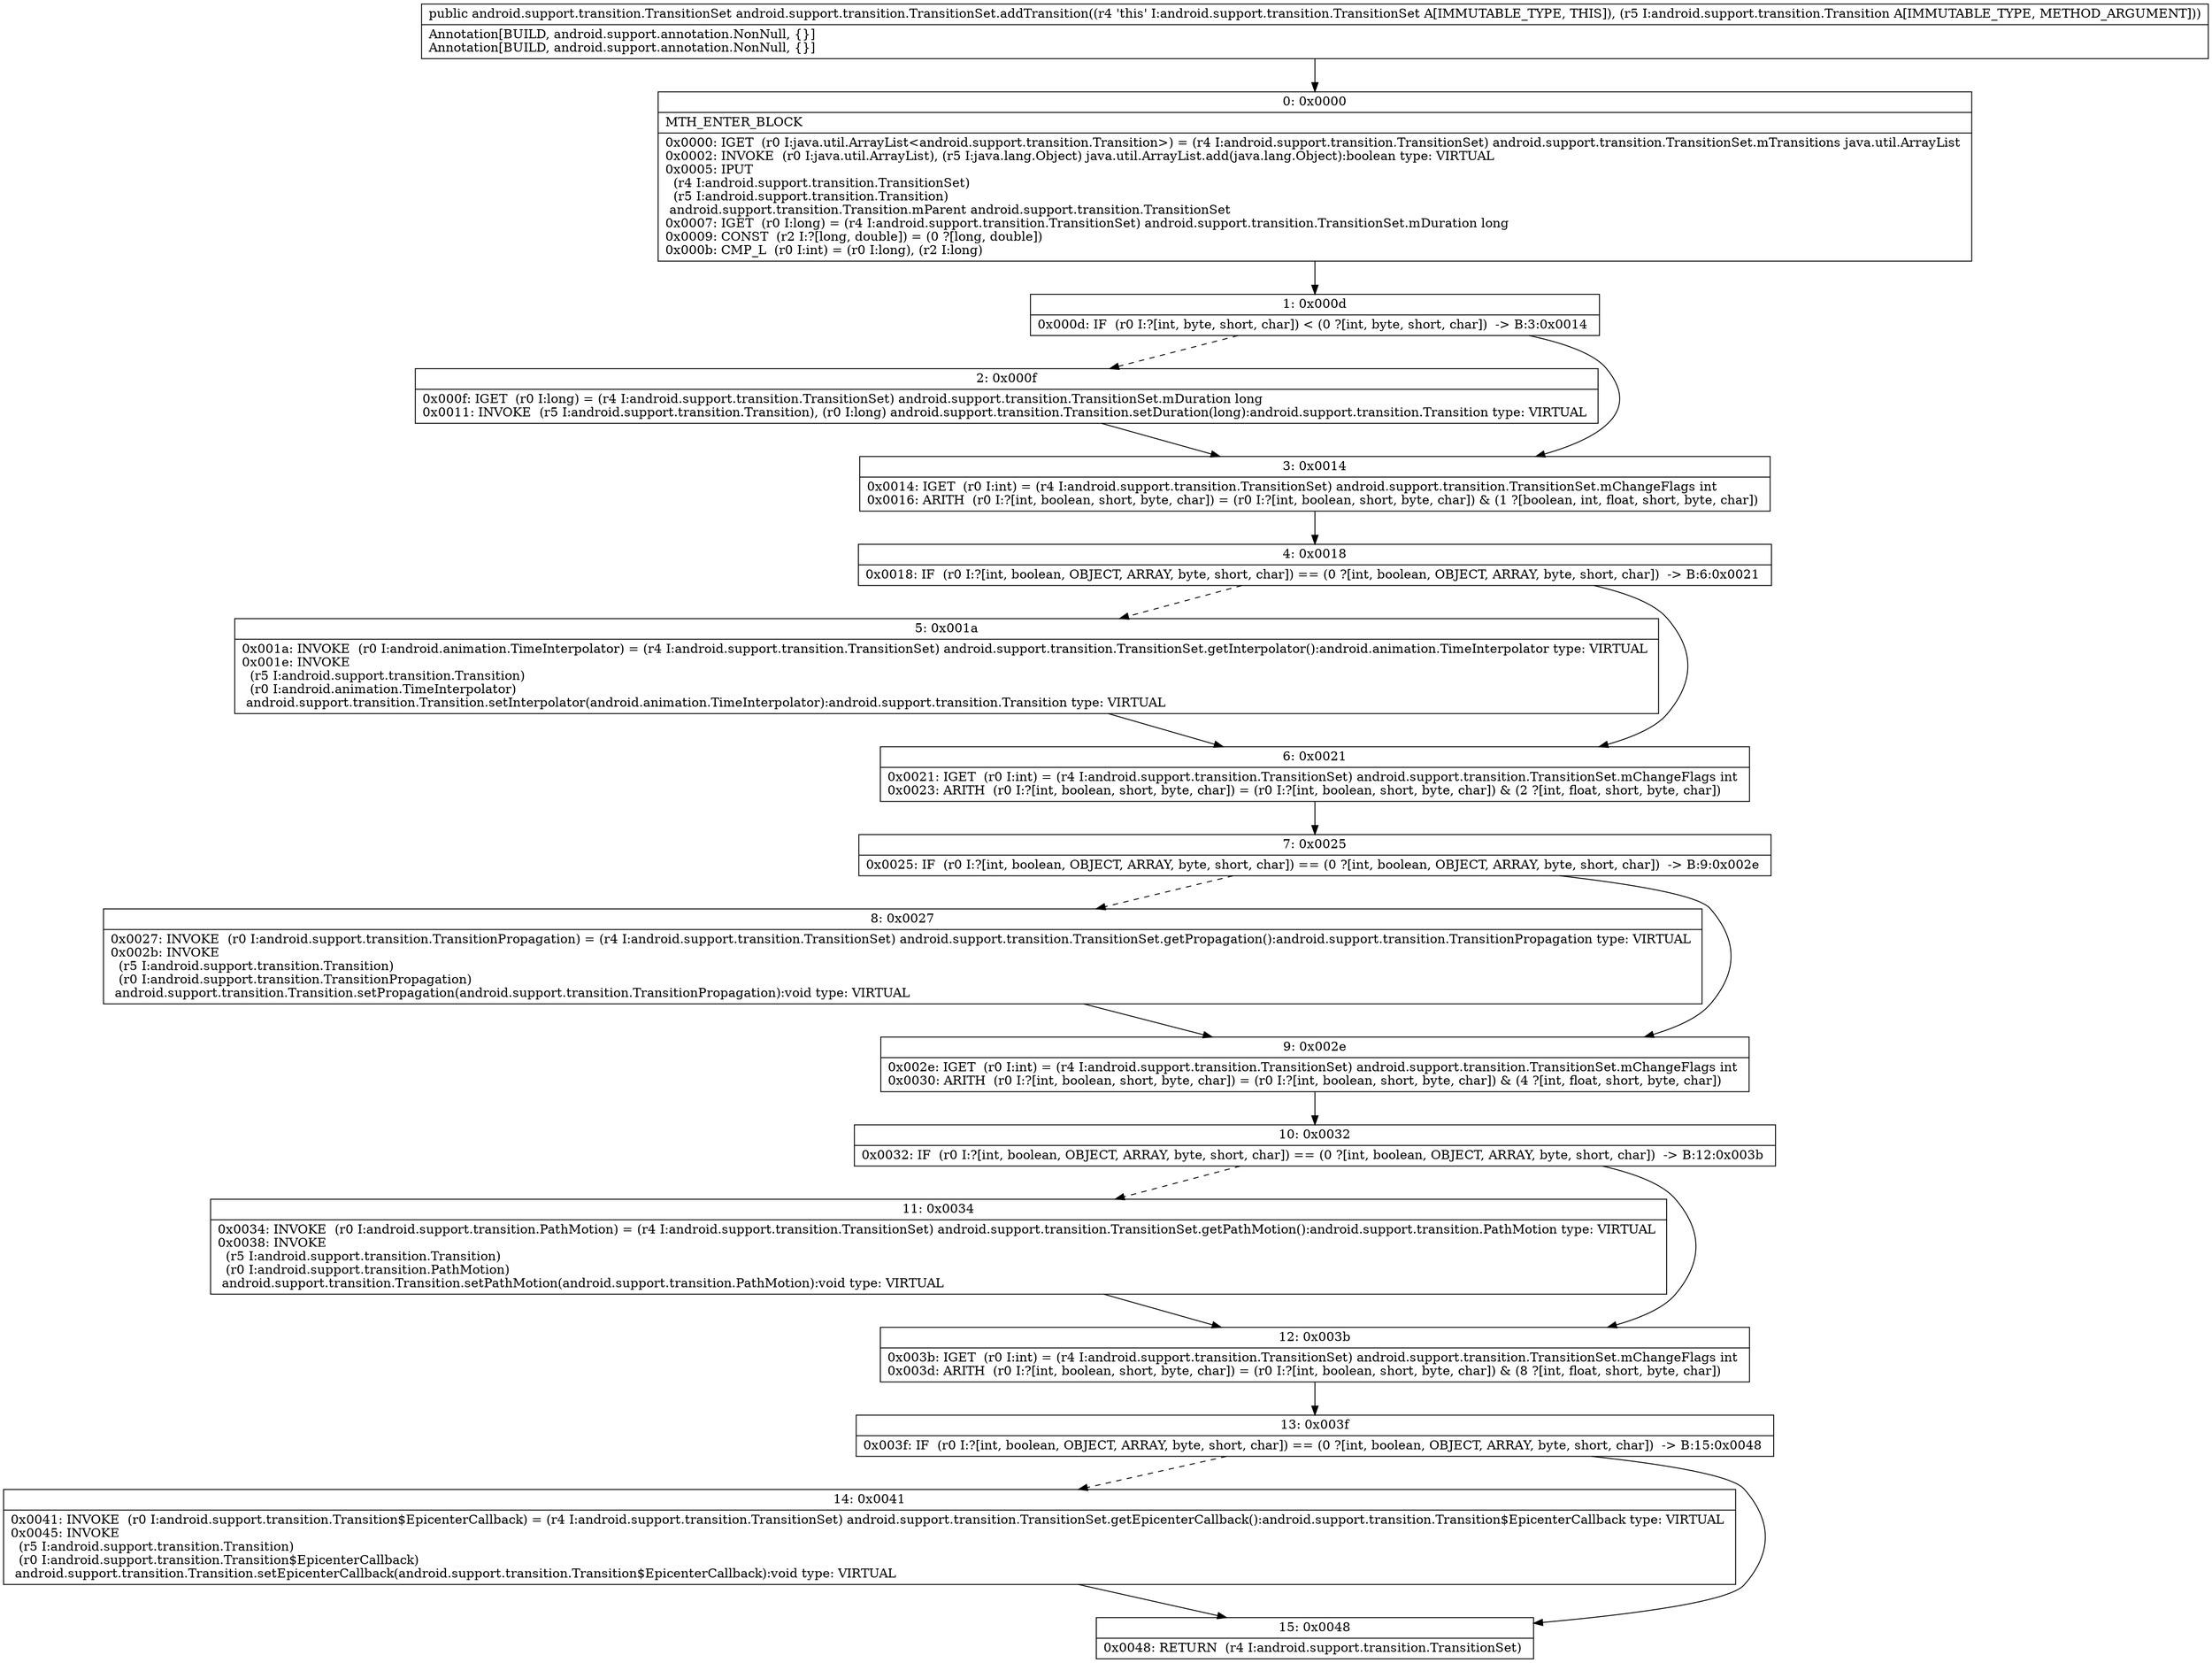 digraph "CFG forandroid.support.transition.TransitionSet.addTransition(Landroid\/support\/transition\/Transition;)Landroid\/support\/transition\/TransitionSet;" {
Node_0 [shape=record,label="{0\:\ 0x0000|MTH_ENTER_BLOCK\l|0x0000: IGET  (r0 I:java.util.ArrayList\<android.support.transition.Transition\>) = (r4 I:android.support.transition.TransitionSet) android.support.transition.TransitionSet.mTransitions java.util.ArrayList \l0x0002: INVOKE  (r0 I:java.util.ArrayList), (r5 I:java.lang.Object) java.util.ArrayList.add(java.lang.Object):boolean type: VIRTUAL \l0x0005: IPUT  \l  (r4 I:android.support.transition.TransitionSet)\l  (r5 I:android.support.transition.Transition)\l android.support.transition.Transition.mParent android.support.transition.TransitionSet \l0x0007: IGET  (r0 I:long) = (r4 I:android.support.transition.TransitionSet) android.support.transition.TransitionSet.mDuration long \l0x0009: CONST  (r2 I:?[long, double]) = (0 ?[long, double]) \l0x000b: CMP_L  (r0 I:int) = (r0 I:long), (r2 I:long) \l}"];
Node_1 [shape=record,label="{1\:\ 0x000d|0x000d: IF  (r0 I:?[int, byte, short, char]) \< (0 ?[int, byte, short, char])  \-\> B:3:0x0014 \l}"];
Node_2 [shape=record,label="{2\:\ 0x000f|0x000f: IGET  (r0 I:long) = (r4 I:android.support.transition.TransitionSet) android.support.transition.TransitionSet.mDuration long \l0x0011: INVOKE  (r5 I:android.support.transition.Transition), (r0 I:long) android.support.transition.Transition.setDuration(long):android.support.transition.Transition type: VIRTUAL \l}"];
Node_3 [shape=record,label="{3\:\ 0x0014|0x0014: IGET  (r0 I:int) = (r4 I:android.support.transition.TransitionSet) android.support.transition.TransitionSet.mChangeFlags int \l0x0016: ARITH  (r0 I:?[int, boolean, short, byte, char]) = (r0 I:?[int, boolean, short, byte, char]) & (1 ?[boolean, int, float, short, byte, char]) \l}"];
Node_4 [shape=record,label="{4\:\ 0x0018|0x0018: IF  (r0 I:?[int, boolean, OBJECT, ARRAY, byte, short, char]) == (0 ?[int, boolean, OBJECT, ARRAY, byte, short, char])  \-\> B:6:0x0021 \l}"];
Node_5 [shape=record,label="{5\:\ 0x001a|0x001a: INVOKE  (r0 I:android.animation.TimeInterpolator) = (r4 I:android.support.transition.TransitionSet) android.support.transition.TransitionSet.getInterpolator():android.animation.TimeInterpolator type: VIRTUAL \l0x001e: INVOKE  \l  (r5 I:android.support.transition.Transition)\l  (r0 I:android.animation.TimeInterpolator)\l android.support.transition.Transition.setInterpolator(android.animation.TimeInterpolator):android.support.transition.Transition type: VIRTUAL \l}"];
Node_6 [shape=record,label="{6\:\ 0x0021|0x0021: IGET  (r0 I:int) = (r4 I:android.support.transition.TransitionSet) android.support.transition.TransitionSet.mChangeFlags int \l0x0023: ARITH  (r0 I:?[int, boolean, short, byte, char]) = (r0 I:?[int, boolean, short, byte, char]) & (2 ?[int, float, short, byte, char]) \l}"];
Node_7 [shape=record,label="{7\:\ 0x0025|0x0025: IF  (r0 I:?[int, boolean, OBJECT, ARRAY, byte, short, char]) == (0 ?[int, boolean, OBJECT, ARRAY, byte, short, char])  \-\> B:9:0x002e \l}"];
Node_8 [shape=record,label="{8\:\ 0x0027|0x0027: INVOKE  (r0 I:android.support.transition.TransitionPropagation) = (r4 I:android.support.transition.TransitionSet) android.support.transition.TransitionSet.getPropagation():android.support.transition.TransitionPropagation type: VIRTUAL \l0x002b: INVOKE  \l  (r5 I:android.support.transition.Transition)\l  (r0 I:android.support.transition.TransitionPropagation)\l android.support.transition.Transition.setPropagation(android.support.transition.TransitionPropagation):void type: VIRTUAL \l}"];
Node_9 [shape=record,label="{9\:\ 0x002e|0x002e: IGET  (r0 I:int) = (r4 I:android.support.transition.TransitionSet) android.support.transition.TransitionSet.mChangeFlags int \l0x0030: ARITH  (r0 I:?[int, boolean, short, byte, char]) = (r0 I:?[int, boolean, short, byte, char]) & (4 ?[int, float, short, byte, char]) \l}"];
Node_10 [shape=record,label="{10\:\ 0x0032|0x0032: IF  (r0 I:?[int, boolean, OBJECT, ARRAY, byte, short, char]) == (0 ?[int, boolean, OBJECT, ARRAY, byte, short, char])  \-\> B:12:0x003b \l}"];
Node_11 [shape=record,label="{11\:\ 0x0034|0x0034: INVOKE  (r0 I:android.support.transition.PathMotion) = (r4 I:android.support.transition.TransitionSet) android.support.transition.TransitionSet.getPathMotion():android.support.transition.PathMotion type: VIRTUAL \l0x0038: INVOKE  \l  (r5 I:android.support.transition.Transition)\l  (r0 I:android.support.transition.PathMotion)\l android.support.transition.Transition.setPathMotion(android.support.transition.PathMotion):void type: VIRTUAL \l}"];
Node_12 [shape=record,label="{12\:\ 0x003b|0x003b: IGET  (r0 I:int) = (r4 I:android.support.transition.TransitionSet) android.support.transition.TransitionSet.mChangeFlags int \l0x003d: ARITH  (r0 I:?[int, boolean, short, byte, char]) = (r0 I:?[int, boolean, short, byte, char]) & (8 ?[int, float, short, byte, char]) \l}"];
Node_13 [shape=record,label="{13\:\ 0x003f|0x003f: IF  (r0 I:?[int, boolean, OBJECT, ARRAY, byte, short, char]) == (0 ?[int, boolean, OBJECT, ARRAY, byte, short, char])  \-\> B:15:0x0048 \l}"];
Node_14 [shape=record,label="{14\:\ 0x0041|0x0041: INVOKE  (r0 I:android.support.transition.Transition$EpicenterCallback) = (r4 I:android.support.transition.TransitionSet) android.support.transition.TransitionSet.getEpicenterCallback():android.support.transition.Transition$EpicenterCallback type: VIRTUAL \l0x0045: INVOKE  \l  (r5 I:android.support.transition.Transition)\l  (r0 I:android.support.transition.Transition$EpicenterCallback)\l android.support.transition.Transition.setEpicenterCallback(android.support.transition.Transition$EpicenterCallback):void type: VIRTUAL \l}"];
Node_15 [shape=record,label="{15\:\ 0x0048|0x0048: RETURN  (r4 I:android.support.transition.TransitionSet) \l}"];
MethodNode[shape=record,label="{public android.support.transition.TransitionSet android.support.transition.TransitionSet.addTransition((r4 'this' I:android.support.transition.TransitionSet A[IMMUTABLE_TYPE, THIS]), (r5 I:android.support.transition.Transition A[IMMUTABLE_TYPE, METHOD_ARGUMENT]))  | Annotation[BUILD, android.support.annotation.NonNull, \{\}]\lAnnotation[BUILD, android.support.annotation.NonNull, \{\}]\l}"];
MethodNode -> Node_0;
Node_0 -> Node_1;
Node_1 -> Node_2[style=dashed];
Node_1 -> Node_3;
Node_2 -> Node_3;
Node_3 -> Node_4;
Node_4 -> Node_5[style=dashed];
Node_4 -> Node_6;
Node_5 -> Node_6;
Node_6 -> Node_7;
Node_7 -> Node_8[style=dashed];
Node_7 -> Node_9;
Node_8 -> Node_9;
Node_9 -> Node_10;
Node_10 -> Node_11[style=dashed];
Node_10 -> Node_12;
Node_11 -> Node_12;
Node_12 -> Node_13;
Node_13 -> Node_14[style=dashed];
Node_13 -> Node_15;
Node_14 -> Node_15;
}

